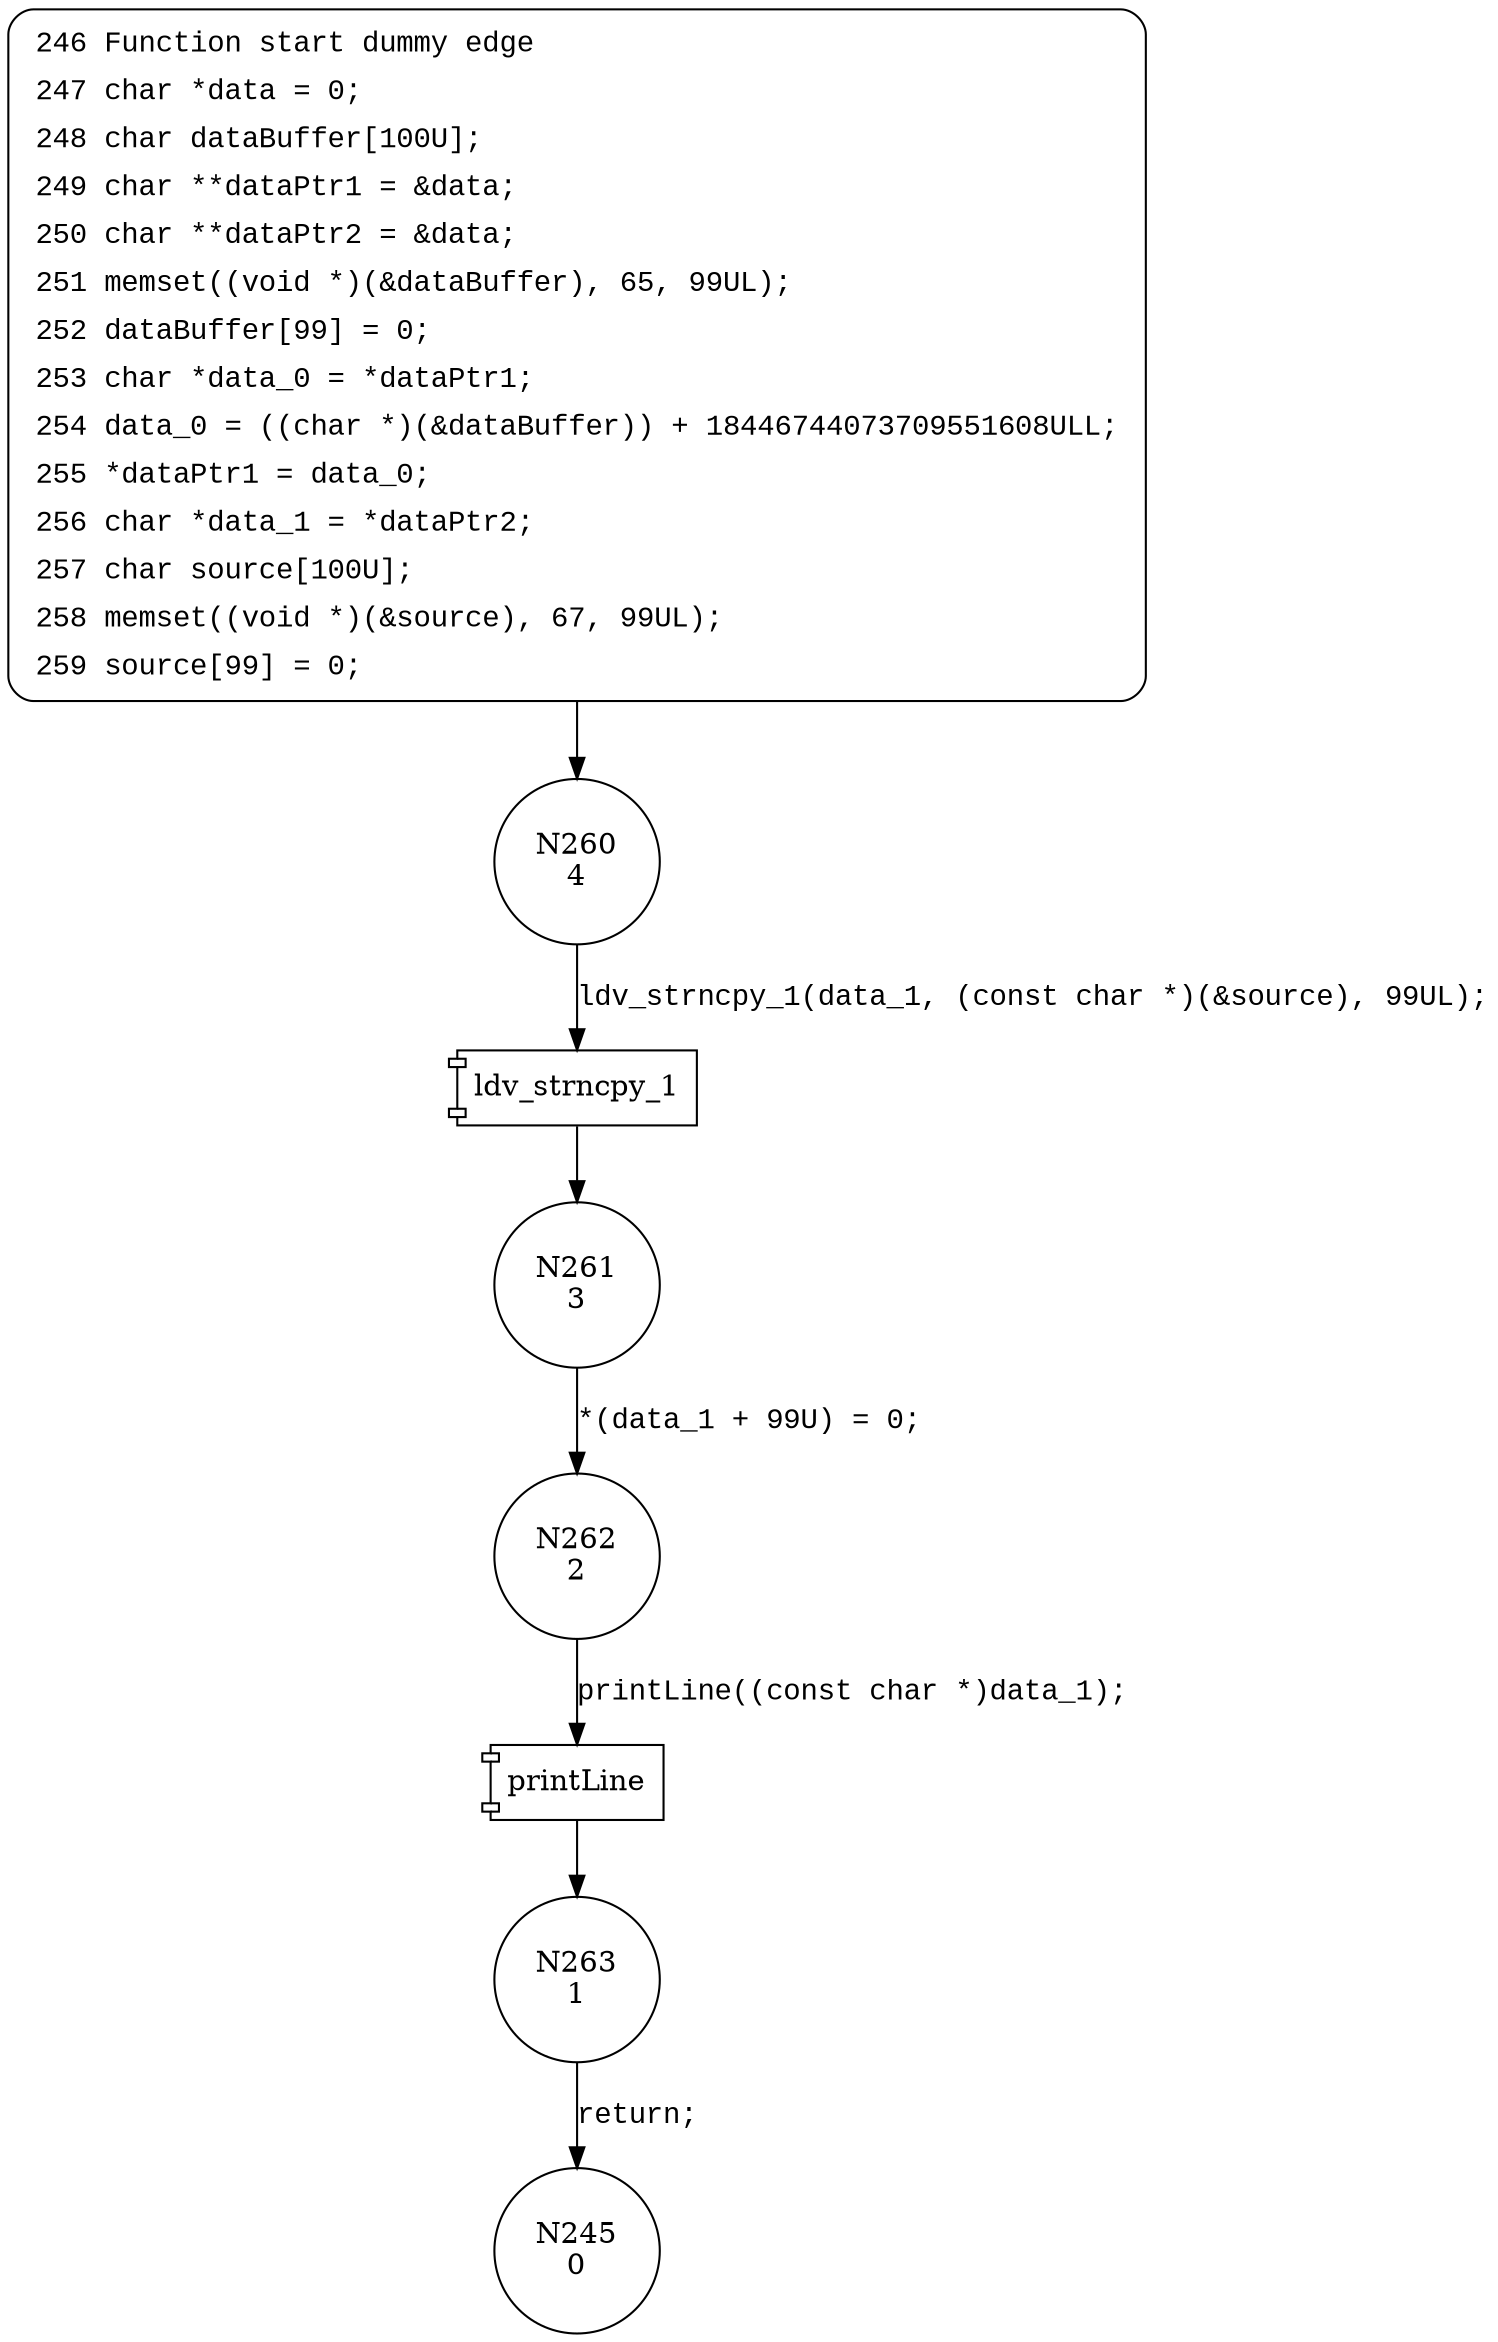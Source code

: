 digraph CWE124_Buffer_Underwrite__char_declare_ncpy_32_bad {
260 [shape="circle" label="N260\n4"]
261 [shape="circle" label="N261\n3"]
262 [shape="circle" label="N262\n2"]
263 [shape="circle" label="N263\n1"]
245 [shape="circle" label="N245\n0"]
246 [style="filled,bold" penwidth="1" fillcolor="white" fontname="Courier New" shape="Mrecord" label=<<table border="0" cellborder="0" cellpadding="3" bgcolor="white"><tr><td align="right">246</td><td align="left">Function start dummy edge</td></tr><tr><td align="right">247</td><td align="left">char *data = 0;</td></tr><tr><td align="right">248</td><td align="left">char dataBuffer[100U];</td></tr><tr><td align="right">249</td><td align="left">char **dataPtr1 = &amp;data;</td></tr><tr><td align="right">250</td><td align="left">char **dataPtr2 = &amp;data;</td></tr><tr><td align="right">251</td><td align="left">memset((void *)(&amp;dataBuffer), 65, 99UL);</td></tr><tr><td align="right">252</td><td align="left">dataBuffer[99] = 0;</td></tr><tr><td align="right">253</td><td align="left">char *data_0 = *dataPtr1;</td></tr><tr><td align="right">254</td><td align="left">data_0 = ((char *)(&amp;dataBuffer)) + 18446744073709551608ULL;</td></tr><tr><td align="right">255</td><td align="left">*dataPtr1 = data_0;</td></tr><tr><td align="right">256</td><td align="left">char *data_1 = *dataPtr2;</td></tr><tr><td align="right">257</td><td align="left">char source[100U];</td></tr><tr><td align="right">258</td><td align="left">memset((void *)(&amp;source), 67, 99UL);</td></tr><tr><td align="right">259</td><td align="left">source[99] = 0;</td></tr></table>>]
246 -> 260[label=""]
100024 [shape="component" label="ldv_strncpy_1"]
260 -> 100024 [label="ldv_strncpy_1(data_1, (const char *)(&source), 99UL);" fontname="Courier New"]
100024 -> 261 [label="" fontname="Courier New"]
100025 [shape="component" label="printLine"]
262 -> 100025 [label="printLine((const char *)data_1);" fontname="Courier New"]
100025 -> 263 [label="" fontname="Courier New"]
261 -> 262 [label="*(data_1 + 99U) = 0;" fontname="Courier New"]
263 -> 245 [label="return;" fontname="Courier New"]
}